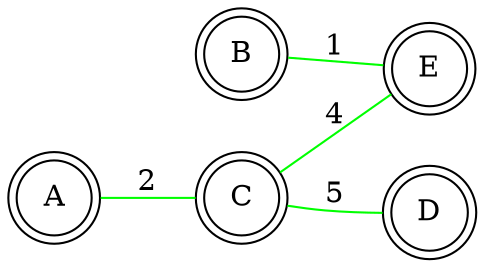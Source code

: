 graph ostov {
	rankdir=LR;
	node[shape=doublecircle];
	edge[color=green];
	edge[label=1];
	B -- E;
	edge[label=2];
	A -- C;
	edge[label=4];
	C -- E;
	edge[label=5];
	C -- D;
}